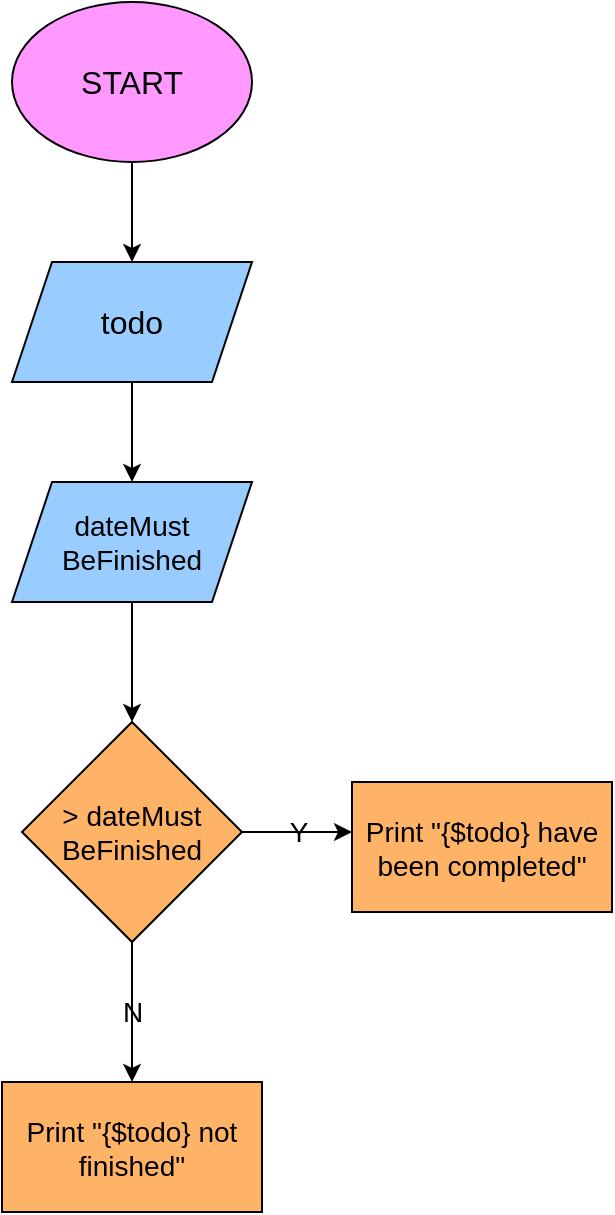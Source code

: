 <mxfile>
    <diagram id="0FiceGBSdm_DxNLLdShy" name="Page-1">
        <mxGraphModel dx="765" dy="421" grid="1" gridSize="10" guides="1" tooltips="1" connect="1" arrows="1" fold="1" page="1" pageScale="1" pageWidth="850" pageHeight="1100" background="#ffffff" math="0" shadow="0">
            <root>
                <mxCell id="0"/>
                <mxCell id="1" parent="0"/>
                <mxCell id="2" value="&lt;p&gt;&lt;font color=&quot;#000000&quot; style=&quot;font-size: 16px&quot;&gt;START&lt;/font&gt;&lt;/p&gt;" style="ellipse;whiteSpace=wrap;html=1;fillColor=#FF99FF;strokeColor=#000000;" vertex="1" parent="1">
                    <mxGeometry x="80" y="40" width="120" height="80" as="geometry"/>
                </mxCell>
                <mxCell id="3" value="&lt;font style=&quot;font-size: 16px&quot; color=&quot;#000000&quot;&gt;todo&lt;/font&gt;" style="shape=parallelogram;perimeter=parallelogramPerimeter;whiteSpace=wrap;html=1;fixedSize=1;strokeColor=#000000;fillColor=#99CCFF;" vertex="1" parent="1">
                    <mxGeometry x="80" y="170" width="120" height="60" as="geometry"/>
                </mxCell>
                <mxCell id="6" value="&lt;font style=&quot;font-size: 14px&quot; color=&quot;#000000&quot;&gt;dateMust&lt;br&gt;BeFinished&lt;/font&gt;" style="shape=parallelogram;perimeter=parallelogramPerimeter;whiteSpace=wrap;html=1;fixedSize=1;strokeColor=#000000;fillColor=#99CCFF;" vertex="1" parent="1">
                    <mxGeometry x="80" y="280" width="120" height="60" as="geometry"/>
                </mxCell>
                <mxCell id="14" value="" style="endArrow=classic;html=1;fontFamily=Helvetica;fontSize=14;fontColor=#000000;strokeColor=#000000;exitX=0.5;exitY=1;exitDx=0;exitDy=0;entryX=0.5;entryY=0;entryDx=0;entryDy=0;" edge="1" parent="1" source="2" target="3">
                    <mxGeometry width="50" height="50" relative="1" as="geometry">
                        <mxPoint x="130" y="170" as="sourcePoint"/>
                        <mxPoint x="180" y="120" as="targetPoint"/>
                    </mxGeometry>
                </mxCell>
                <mxCell id="15" value="" style="endArrow=classic;html=1;fontFamily=Helvetica;fontSize=14;fontColor=#000000;strokeColor=#000000;exitX=0.5;exitY=1;exitDx=0;exitDy=0;entryX=0.5;entryY=0;entryDx=0;entryDy=0;" edge="1" parent="1" source="3" target="6">
                    <mxGeometry width="50" height="50" relative="1" as="geometry">
                        <mxPoint x="120" y="280" as="sourcePoint"/>
                        <mxPoint x="140" y="270" as="targetPoint"/>
                    </mxGeometry>
                </mxCell>
                <mxCell id="17" value="" style="endArrow=classic;html=1;fontFamily=Helvetica;fontSize=14;fontColor=#000000;strokeColor=#000000;exitX=0.5;exitY=1;exitDx=0;exitDy=0;" edge="1" parent="1" source="6">
                    <mxGeometry width="50" height="50" relative="1" as="geometry">
                        <mxPoint x="130" y="430" as="sourcePoint"/>
                        <mxPoint x="140" y="400" as="targetPoint"/>
                    </mxGeometry>
                </mxCell>
                <mxCell id="18" value="&amp;gt; dateMust&lt;br&gt;BeFinished" style="rhombus;whiteSpace=wrap;html=1;labelBackgroundColor=none;fontFamily=Helvetica;fontSize=14;fontColor=#000000;strokeColor=#000000;fillColor=#FFB366;" vertex="1" parent="1">
                    <mxGeometry x="85" y="400" width="110" height="110" as="geometry"/>
                </mxCell>
                <mxCell id="22" value="Print &quot;{$todo} have been completed&quot;" style="rounded=0;whiteSpace=wrap;html=1;labelBackgroundColor=none;fontFamily=Helvetica;fontSize=14;fontColor=#000000;strokeColor=#000000;fillColor=#FFB366;" vertex="1" parent="1">
                    <mxGeometry x="250" y="430" width="130" height="65" as="geometry"/>
                </mxCell>
                <mxCell id="23" value="" style="endArrow=classic;html=1;fontFamily=Helvetica;fontSize=14;fontColor=#000000;strokeColor=#000000;exitX=1;exitY=0.5;exitDx=0;exitDy=0;" edge="1" parent="1" source="18">
                    <mxGeometry relative="1" as="geometry">
                        <mxPoint x="220" y="460" as="sourcePoint"/>
                        <mxPoint x="250" y="455" as="targetPoint"/>
                    </mxGeometry>
                </mxCell>
                <mxCell id="24" value="Y" style="edgeLabel;resizable=0;html=1;align=center;verticalAlign=middle;labelBackgroundColor=none;fontFamily=Helvetica;fontSize=14;fontColor=#000000;strokeColor=#000000;fillColor=#FFB366;" connectable="0" vertex="1" parent="23">
                    <mxGeometry relative="1" as="geometry"/>
                </mxCell>
                <mxCell id="25" value="" style="endArrow=classic;html=1;fontFamily=Helvetica;fontSize=14;fontColor=#000000;strokeColor=#000000;exitX=0.5;exitY=1;exitDx=0;exitDy=0;entryX=0.5;entryY=0;entryDx=0;entryDy=0;" edge="1" parent="1" source="18" target="27">
                    <mxGeometry relative="1" as="geometry">
                        <mxPoint x="140" y="549" as="sourcePoint"/>
                        <mxPoint x="140" y="570" as="targetPoint"/>
                    </mxGeometry>
                </mxCell>
                <mxCell id="26" value="N" style="edgeLabel;resizable=0;html=1;align=center;verticalAlign=middle;labelBackgroundColor=none;fontFamily=Helvetica;fontSize=14;fontColor=#000000;strokeColor=#000000;fillColor=#FFB366;" connectable="0" vertex="1" parent="25">
                    <mxGeometry relative="1" as="geometry"/>
                </mxCell>
                <mxCell id="27" value="Print &quot;{$todo} not finished&quot;" style="rounded=0;whiteSpace=wrap;html=1;labelBackgroundColor=none;fontFamily=Helvetica;fontSize=14;fontColor=#000000;strokeColor=#000000;fillColor=#FFB366;" vertex="1" parent="1">
                    <mxGeometry x="75" y="580" width="130" height="65" as="geometry"/>
                </mxCell>
            </root>
        </mxGraphModel>
    </diagram>
</mxfile>